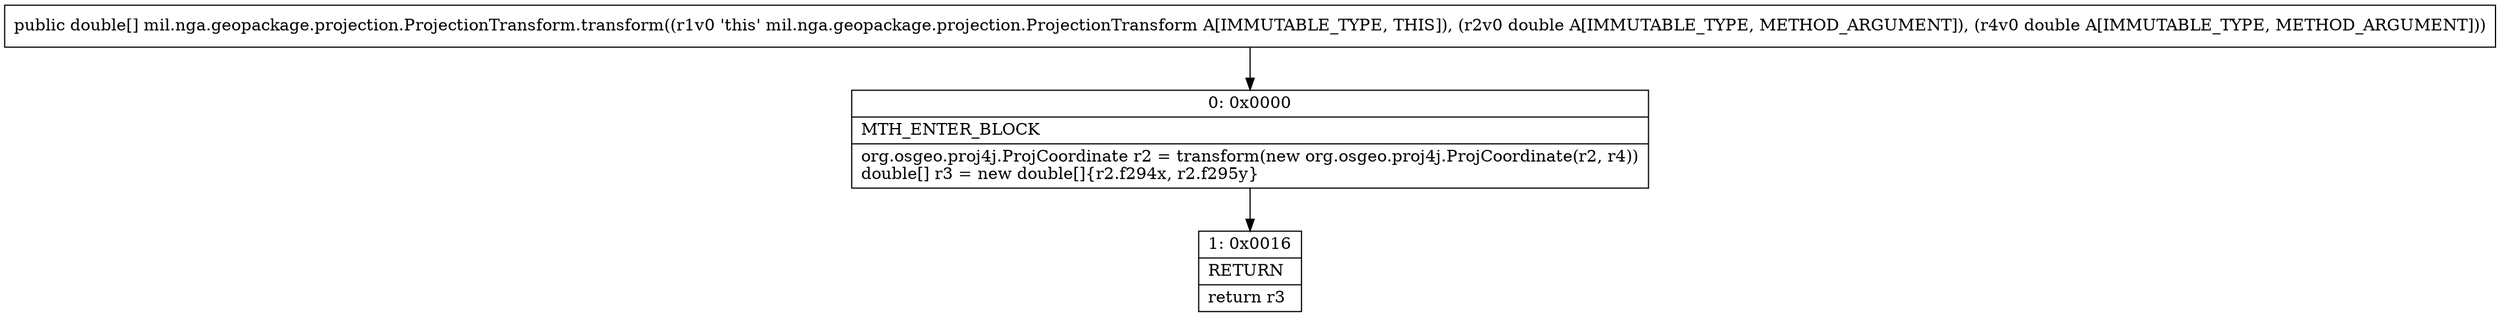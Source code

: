 digraph "CFG formil.nga.geopackage.projection.ProjectionTransform.transform(DD)[D" {
Node_0 [shape=record,label="{0\:\ 0x0000|MTH_ENTER_BLOCK\l|org.osgeo.proj4j.ProjCoordinate r2 = transform(new org.osgeo.proj4j.ProjCoordinate(r2, r4))\ldouble[] r3 = new double[]\{r2.f294x, r2.f295y\}\l}"];
Node_1 [shape=record,label="{1\:\ 0x0016|RETURN\l|return r3\l}"];
MethodNode[shape=record,label="{public double[] mil.nga.geopackage.projection.ProjectionTransform.transform((r1v0 'this' mil.nga.geopackage.projection.ProjectionTransform A[IMMUTABLE_TYPE, THIS]), (r2v0 double A[IMMUTABLE_TYPE, METHOD_ARGUMENT]), (r4v0 double A[IMMUTABLE_TYPE, METHOD_ARGUMENT])) }"];
MethodNode -> Node_0;
Node_0 -> Node_1;
}

